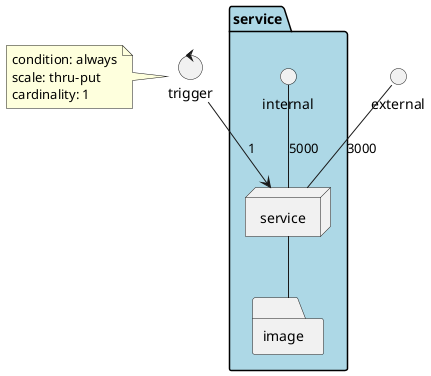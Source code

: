 @startuml

interface external
control trigger

package  "service" #lightblue {
  interface internal
  node service as uS
  folder image
}
uS -- image
external -- uS : 3000
internal -- uS : 5000

trigger --> uS : 1
note left of trigger
condition: always
scale: thru-put
cardinality: 1
end note
@enduml
